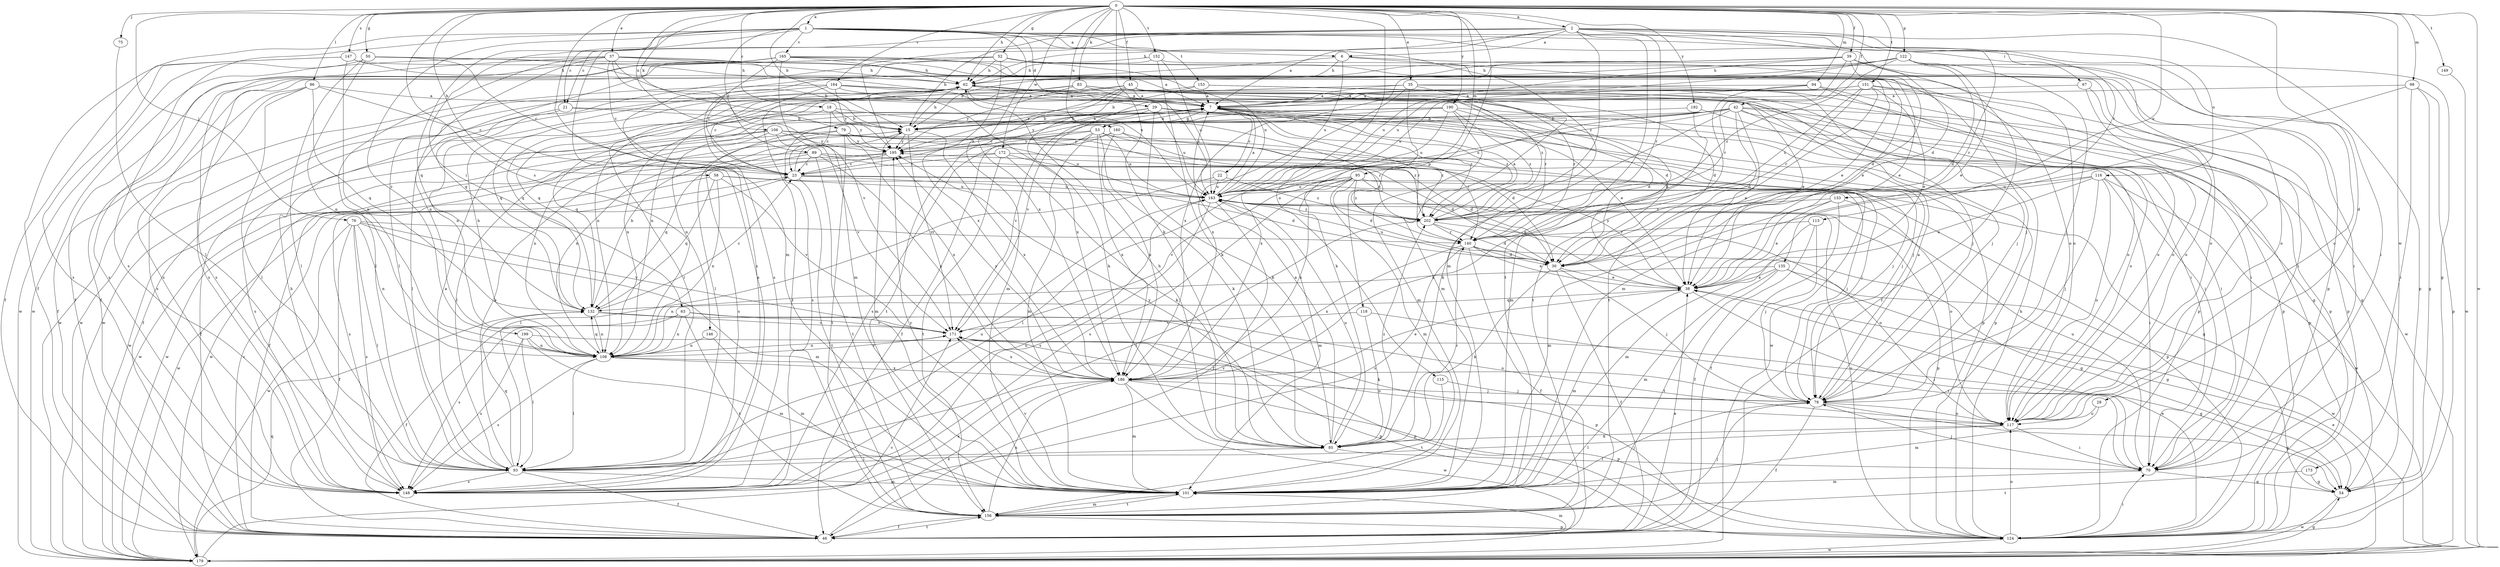 strict digraph  {
0;
1;
2;
6;
7;
15;
18;
21;
22;
23;
28;
29;
30;
35;
37;
38;
39;
42;
45;
46;
50;
52;
53;
54;
58;
62;
63;
67;
70;
75;
76;
78;
79;
83;
85;
86;
89;
93;
94;
95;
98;
101;
106;
108;
113;
115;
116;
117;
118;
122;
124;
132;
133;
135;
140;
146;
147;
148;
149;
151;
152;
153;
156;
160;
163;
164;
165;
171;
172;
173;
179;
186;
190;
192;
195;
199;
202;
0 -> 1  [label=a];
0 -> 2  [label=a];
0 -> 15  [label=b];
0 -> 18  [label=c];
0 -> 28  [label=d];
0 -> 35  [label=e];
0 -> 37  [label=e];
0 -> 39  [label=f];
0 -> 42  [label=f];
0 -> 45  [label=f];
0 -> 50  [label=g];
0 -> 52  [label=g];
0 -> 58  [label=h];
0 -> 62  [label=h];
0 -> 75  [label=j];
0 -> 76  [label=j];
0 -> 79  [label=k];
0 -> 83  [label=k];
0 -> 85  [label=k];
0 -> 86  [label=l];
0 -> 94  [label=m];
0 -> 95  [label=m];
0 -> 98  [label=m];
0 -> 101  [label=m];
0 -> 106  [label=n];
0 -> 113  [label=o];
0 -> 115  [label=o];
0 -> 118  [label=p];
0 -> 122  [label=p];
0 -> 146  [label=s];
0 -> 147  [label=s];
0 -> 149  [label=t];
0 -> 151  [label=t];
0 -> 152  [label=t];
0 -> 160  [label=u];
0 -> 164  [label=v];
0 -> 172  [label=w];
0 -> 173  [label=w];
0 -> 179  [label=w];
0 -> 190  [label=y];
0 -> 192  [label=y];
1 -> 6  [label=a];
1 -> 21  [label=c];
1 -> 29  [label=d];
1 -> 46  [label=f];
1 -> 63  [label=i];
1 -> 67  [label=i];
1 -> 70  [label=i];
1 -> 89  [label=l];
1 -> 124  [label=p];
1 -> 132  [label=q];
1 -> 148  [label=s];
1 -> 153  [label=t];
1 -> 165  [label=v];
1 -> 186  [label=x];
1 -> 199  [label=z];
1 -> 202  [label=z];
2 -> 6  [label=a];
2 -> 7  [label=a];
2 -> 15  [label=b];
2 -> 21  [label=c];
2 -> 30  [label=d];
2 -> 62  [label=h];
2 -> 101  [label=m];
2 -> 116  [label=o];
2 -> 124  [label=p];
2 -> 133  [label=r];
2 -> 135  [label=r];
2 -> 140  [label=r];
2 -> 148  [label=s];
2 -> 156  [label=t];
2 -> 195  [label=y];
6 -> 62  [label=h];
6 -> 70  [label=i];
6 -> 117  [label=o];
6 -> 148  [label=s];
6 -> 163  [label=u];
7 -> 15  [label=b];
7 -> 22  [label=c];
7 -> 38  [label=e];
7 -> 53  [label=g];
7 -> 78  [label=j];
7 -> 108  [label=n];
7 -> 140  [label=r];
7 -> 202  [label=z];
15 -> 7  [label=a];
15 -> 62  [label=h];
15 -> 101  [label=m];
15 -> 171  [label=v];
15 -> 179  [label=w];
15 -> 186  [label=x];
15 -> 195  [label=y];
18 -> 15  [label=b];
18 -> 23  [label=c];
18 -> 132  [label=q];
18 -> 140  [label=r];
18 -> 195  [label=y];
21 -> 15  [label=b];
21 -> 46  [label=f];
21 -> 93  [label=l];
21 -> 124  [label=p];
22 -> 93  [label=l];
22 -> 163  [label=u];
22 -> 202  [label=z];
23 -> 7  [label=a];
23 -> 54  [label=g];
23 -> 78  [label=j];
23 -> 148  [label=s];
23 -> 156  [label=t];
23 -> 163  [label=u];
28 -> 101  [label=m];
28 -> 117  [label=o];
29 -> 15  [label=b];
29 -> 70  [label=i];
29 -> 85  [label=k];
29 -> 124  [label=p];
29 -> 156  [label=t];
29 -> 163  [label=u];
29 -> 171  [label=v];
29 -> 195  [label=y];
29 -> 202  [label=z];
30 -> 38  [label=e];
30 -> 46  [label=f];
30 -> 78  [label=j];
30 -> 85  [label=k];
30 -> 163  [label=u];
35 -> 7  [label=a];
35 -> 70  [label=i];
35 -> 78  [label=j];
35 -> 85  [label=k];
35 -> 101  [label=m];
35 -> 108  [label=n];
35 -> 186  [label=x];
37 -> 15  [label=b];
37 -> 23  [label=c];
37 -> 38  [label=e];
37 -> 62  [label=h];
37 -> 93  [label=l];
37 -> 108  [label=n];
37 -> 148  [label=s];
37 -> 163  [label=u];
37 -> 171  [label=v];
37 -> 179  [label=w];
38 -> 62  [label=h];
38 -> 70  [label=i];
38 -> 101  [label=m];
38 -> 132  [label=q];
38 -> 195  [label=y];
39 -> 30  [label=d];
39 -> 46  [label=f];
39 -> 62  [label=h];
39 -> 117  [label=o];
39 -> 140  [label=r];
39 -> 148  [label=s];
39 -> 163  [label=u];
39 -> 186  [label=x];
42 -> 15  [label=b];
42 -> 23  [label=c];
42 -> 30  [label=d];
42 -> 38  [label=e];
42 -> 54  [label=g];
42 -> 70  [label=i];
42 -> 85  [label=k];
42 -> 93  [label=l];
42 -> 124  [label=p];
42 -> 163  [label=u];
42 -> 179  [label=w];
42 -> 186  [label=x];
45 -> 7  [label=a];
45 -> 101  [label=m];
45 -> 108  [label=n];
45 -> 117  [label=o];
45 -> 124  [label=p];
45 -> 132  [label=q];
45 -> 140  [label=r];
45 -> 186  [label=x];
45 -> 195  [label=y];
45 -> 202  [label=z];
46 -> 23  [label=c];
46 -> 38  [label=e];
46 -> 101  [label=m];
46 -> 156  [label=t];
46 -> 186  [label=x];
50 -> 23  [label=c];
50 -> 62  [label=h];
50 -> 93  [label=l];
50 -> 108  [label=n];
50 -> 117  [label=o];
50 -> 179  [label=w];
52 -> 38  [label=e];
52 -> 46  [label=f];
52 -> 54  [label=g];
52 -> 62  [label=h];
52 -> 132  [label=q];
52 -> 148  [label=s];
52 -> 163  [label=u];
52 -> 186  [label=x];
53 -> 7  [label=a];
53 -> 46  [label=f];
53 -> 78  [label=j];
53 -> 85  [label=k];
53 -> 101  [label=m];
53 -> 148  [label=s];
53 -> 163  [label=u];
53 -> 179  [label=w];
53 -> 186  [label=x];
53 -> 195  [label=y];
54 -> 179  [label=w];
58 -> 30  [label=d];
58 -> 108  [label=n];
58 -> 132  [label=q];
58 -> 163  [label=u];
58 -> 171  [label=v];
58 -> 179  [label=w];
62 -> 7  [label=a];
62 -> 132  [label=q];
62 -> 140  [label=r];
62 -> 156  [label=t];
62 -> 163  [label=u];
62 -> 179  [label=w];
63 -> 46  [label=f];
63 -> 108  [label=n];
63 -> 124  [label=p];
63 -> 148  [label=s];
63 -> 156  [label=t];
63 -> 171  [label=v];
67 -> 7  [label=a];
67 -> 117  [label=o];
67 -> 124  [label=p];
70 -> 54  [label=g];
70 -> 78  [label=j];
70 -> 101  [label=m];
70 -> 163  [label=u];
75 -> 93  [label=l];
76 -> 46  [label=f];
76 -> 93  [label=l];
76 -> 101  [label=m];
76 -> 108  [label=n];
76 -> 140  [label=r];
76 -> 148  [label=s];
76 -> 171  [label=v];
76 -> 179  [label=w];
78 -> 7  [label=a];
78 -> 46  [label=f];
78 -> 54  [label=g];
78 -> 117  [label=o];
78 -> 171  [label=v];
79 -> 46  [label=f];
79 -> 78  [label=j];
79 -> 108  [label=n];
79 -> 156  [label=t];
79 -> 186  [label=x];
79 -> 195  [label=y];
79 -> 202  [label=z];
83 -> 7  [label=a];
83 -> 30  [label=d];
83 -> 78  [label=j];
83 -> 93  [label=l];
83 -> 132  [label=q];
83 -> 195  [label=y];
85 -> 7  [label=a];
85 -> 62  [label=h];
85 -> 70  [label=i];
85 -> 93  [label=l];
85 -> 140  [label=r];
85 -> 163  [label=u];
85 -> 195  [label=y];
85 -> 202  [label=z];
86 -> 7  [label=a];
86 -> 23  [label=c];
86 -> 46  [label=f];
86 -> 93  [label=l];
86 -> 132  [label=q];
86 -> 148  [label=s];
89 -> 23  [label=c];
89 -> 30  [label=d];
89 -> 132  [label=q];
89 -> 156  [label=t];
89 -> 179  [label=w];
89 -> 186  [label=x];
89 -> 202  [label=z];
93 -> 7  [label=a];
93 -> 15  [label=b];
93 -> 46  [label=f];
93 -> 101  [label=m];
93 -> 132  [label=q];
93 -> 148  [label=s];
93 -> 163  [label=u];
94 -> 7  [label=a];
94 -> 117  [label=o];
94 -> 124  [label=p];
94 -> 156  [label=t];
94 -> 163  [label=u];
95 -> 30  [label=d];
95 -> 38  [label=e];
95 -> 93  [label=l];
95 -> 101  [label=m];
95 -> 124  [label=p];
95 -> 148  [label=s];
95 -> 163  [label=u];
95 -> 171  [label=v];
95 -> 186  [label=x];
95 -> 202  [label=z];
98 -> 7  [label=a];
98 -> 54  [label=g];
98 -> 70  [label=i];
98 -> 101  [label=m];
98 -> 124  [label=p];
101 -> 78  [label=j];
101 -> 156  [label=t];
101 -> 171  [label=v];
101 -> 195  [label=y];
106 -> 30  [label=d];
106 -> 93  [label=l];
106 -> 108  [label=n];
106 -> 148  [label=s];
106 -> 163  [label=u];
106 -> 171  [label=v];
106 -> 195  [label=y];
108 -> 62  [label=h];
108 -> 93  [label=l];
108 -> 117  [label=o];
108 -> 132  [label=q];
108 -> 148  [label=s];
108 -> 171  [label=v];
108 -> 186  [label=x];
113 -> 46  [label=f];
113 -> 78  [label=j];
113 -> 101  [label=m];
113 -> 140  [label=r];
115 -> 78  [label=j];
115 -> 156  [label=t];
116 -> 38  [label=e];
116 -> 70  [label=i];
116 -> 78  [label=j];
116 -> 117  [label=o];
116 -> 163  [label=u];
116 -> 179  [label=w];
116 -> 186  [label=x];
117 -> 70  [label=i];
117 -> 85  [label=k];
117 -> 93  [label=l];
118 -> 70  [label=i];
118 -> 85  [label=k];
118 -> 171  [label=v];
122 -> 15  [label=b];
122 -> 30  [label=d];
122 -> 38  [label=e];
122 -> 62  [label=h];
122 -> 78  [label=j];
122 -> 117  [label=o];
122 -> 163  [label=u];
122 -> 202  [label=z];
124 -> 38  [label=e];
124 -> 62  [label=h];
124 -> 70  [label=i];
124 -> 117  [label=o];
124 -> 163  [label=u];
124 -> 179  [label=w];
132 -> 15  [label=b];
132 -> 23  [label=c];
132 -> 108  [label=n];
132 -> 117  [label=o];
132 -> 171  [label=v];
133 -> 38  [label=e];
133 -> 46  [label=f];
133 -> 101  [label=m];
133 -> 117  [label=o];
133 -> 202  [label=z];
135 -> 38  [label=e];
135 -> 54  [label=g];
135 -> 101  [label=m];
135 -> 108  [label=n];
135 -> 156  [label=t];
135 -> 179  [label=w];
140 -> 30  [label=d];
140 -> 38  [label=e];
140 -> 46  [label=f];
140 -> 54  [label=g];
140 -> 148  [label=s];
140 -> 186  [label=x];
146 -> 101  [label=m];
146 -> 108  [label=n];
147 -> 38  [label=e];
147 -> 46  [label=f];
147 -> 62  [label=h];
147 -> 108  [label=n];
147 -> 148  [label=s];
148 -> 62  [label=h];
148 -> 163  [label=u];
148 -> 186  [label=x];
149 -> 179  [label=w];
151 -> 7  [label=a];
151 -> 38  [label=e];
151 -> 117  [label=o];
151 -> 124  [label=p];
151 -> 140  [label=r];
151 -> 156  [label=t];
151 -> 171  [label=v];
151 -> 202  [label=z];
152 -> 62  [label=h];
152 -> 70  [label=i];
152 -> 85  [label=k];
152 -> 148  [label=s];
152 -> 163  [label=u];
153 -> 7  [label=a];
153 -> 15  [label=b];
153 -> 38  [label=e];
153 -> 78  [label=j];
153 -> 179  [label=w];
156 -> 46  [label=f];
156 -> 78  [label=j];
156 -> 101  [label=m];
156 -> 124  [label=p];
156 -> 186  [label=x];
160 -> 140  [label=r];
160 -> 148  [label=s];
160 -> 186  [label=x];
160 -> 195  [label=y];
160 -> 202  [label=z];
163 -> 7  [label=a];
163 -> 46  [label=f];
163 -> 101  [label=m];
163 -> 124  [label=p];
163 -> 148  [label=s];
163 -> 202  [label=z];
164 -> 7  [label=a];
164 -> 23  [label=c];
164 -> 30  [label=d];
164 -> 70  [label=i];
164 -> 85  [label=k];
164 -> 108  [label=n];
164 -> 179  [label=w];
164 -> 195  [label=y];
165 -> 7  [label=a];
165 -> 23  [label=c];
165 -> 46  [label=f];
165 -> 62  [label=h];
165 -> 78  [label=j];
165 -> 93  [label=l];
165 -> 101  [label=m];
165 -> 117  [label=o];
165 -> 148  [label=s];
171 -> 54  [label=g];
171 -> 108  [label=n];
171 -> 124  [label=p];
171 -> 186  [label=x];
172 -> 23  [label=c];
172 -> 30  [label=d];
172 -> 78  [label=j];
172 -> 85  [label=k];
172 -> 156  [label=t];
172 -> 179  [label=w];
173 -> 54  [label=g];
173 -> 156  [label=t];
179 -> 38  [label=e];
179 -> 54  [label=g];
179 -> 132  [label=q];
179 -> 171  [label=v];
186 -> 38  [label=e];
186 -> 78  [label=j];
186 -> 101  [label=m];
186 -> 124  [label=p];
186 -> 179  [label=w];
186 -> 195  [label=y];
190 -> 15  [label=b];
190 -> 30  [label=d];
190 -> 54  [label=g];
190 -> 101  [label=m];
190 -> 108  [label=n];
190 -> 148  [label=s];
190 -> 163  [label=u];
190 -> 202  [label=z];
192 -> 15  [label=b];
192 -> 101  [label=m];
192 -> 117  [label=o];
195 -> 23  [label=c];
195 -> 46  [label=f];
195 -> 179  [label=w];
199 -> 93  [label=l];
199 -> 101  [label=m];
199 -> 108  [label=n];
199 -> 124  [label=p];
199 -> 148  [label=s];
202 -> 7  [label=a];
202 -> 30  [label=d];
202 -> 93  [label=l];
202 -> 117  [label=o];
202 -> 140  [label=r];
}

